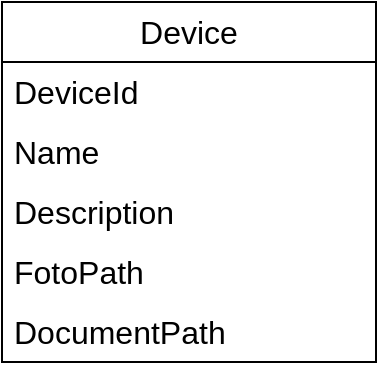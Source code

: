 <mxfile version="21.6.9" type="device">
  <diagram name="Página-1" id="3NiKt9szcBB_KZJ0Zqq6">
    <mxGraphModel dx="794" dy="886" grid="0" gridSize="10" guides="1" tooltips="1" connect="1" arrows="1" fold="1" page="0" pageScale="1" pageWidth="827" pageHeight="1169" math="0" shadow="0">
      <root>
        <mxCell id="0" />
        <mxCell id="1" parent="0" />
        <mxCell id="FakucmxBthGANB69V4Lz-1" value="Device" style="swimlane;fontStyle=0;childLayout=stackLayout;horizontal=1;startSize=30;horizontalStack=0;resizeParent=1;resizeParentMax=0;resizeLast=0;collapsible=1;marginBottom=0;whiteSpace=wrap;html=1;fontSize=16;" vertex="1" parent="1">
          <mxGeometry x="66" y="-3" width="187" height="180" as="geometry" />
        </mxCell>
        <mxCell id="FakucmxBthGANB69V4Lz-2" value="DeviceId" style="text;strokeColor=none;fillColor=none;align=left;verticalAlign=middle;spacingLeft=4;spacingRight=4;overflow=hidden;points=[[0,0.5],[1,0.5]];portConstraint=eastwest;rotatable=0;whiteSpace=wrap;html=1;fontSize=16;" vertex="1" parent="FakucmxBthGANB69V4Lz-1">
          <mxGeometry y="30" width="187" height="30" as="geometry" />
        </mxCell>
        <mxCell id="FakucmxBthGANB69V4Lz-3" value="Name" style="text;strokeColor=none;fillColor=none;align=left;verticalAlign=middle;spacingLeft=4;spacingRight=4;overflow=hidden;points=[[0,0.5],[1,0.5]];portConstraint=eastwest;rotatable=0;whiteSpace=wrap;html=1;fontSize=16;" vertex="1" parent="FakucmxBthGANB69V4Lz-1">
          <mxGeometry y="60" width="187" height="30" as="geometry" />
        </mxCell>
        <mxCell id="FakucmxBthGANB69V4Lz-10" value="Description" style="text;strokeColor=none;fillColor=none;align=left;verticalAlign=middle;spacingLeft=4;spacingRight=4;overflow=hidden;points=[[0,0.5],[1,0.5]];portConstraint=eastwest;rotatable=0;whiteSpace=wrap;html=1;fontSize=16;" vertex="1" parent="FakucmxBthGANB69V4Lz-1">
          <mxGeometry y="90" width="187" height="30" as="geometry" />
        </mxCell>
        <mxCell id="FakucmxBthGANB69V4Lz-5" value="FotoPath" style="text;strokeColor=none;fillColor=none;align=left;verticalAlign=middle;spacingLeft=4;spacingRight=4;overflow=hidden;points=[[0,0.5],[1,0.5]];portConstraint=eastwest;rotatable=0;whiteSpace=wrap;html=1;fontSize=16;" vertex="1" parent="FakucmxBthGANB69V4Lz-1">
          <mxGeometry y="120" width="187" height="30" as="geometry" />
        </mxCell>
        <mxCell id="FakucmxBthGANB69V4Lz-4" value="DocumentPath" style="text;strokeColor=none;fillColor=none;align=left;verticalAlign=middle;spacingLeft=4;spacingRight=4;overflow=hidden;points=[[0,0.5],[1,0.5]];portConstraint=eastwest;rotatable=0;whiteSpace=wrap;html=1;fontSize=16;" vertex="1" parent="FakucmxBthGANB69V4Lz-1">
          <mxGeometry y="150" width="187" height="30" as="geometry" />
        </mxCell>
      </root>
    </mxGraphModel>
  </diagram>
</mxfile>
